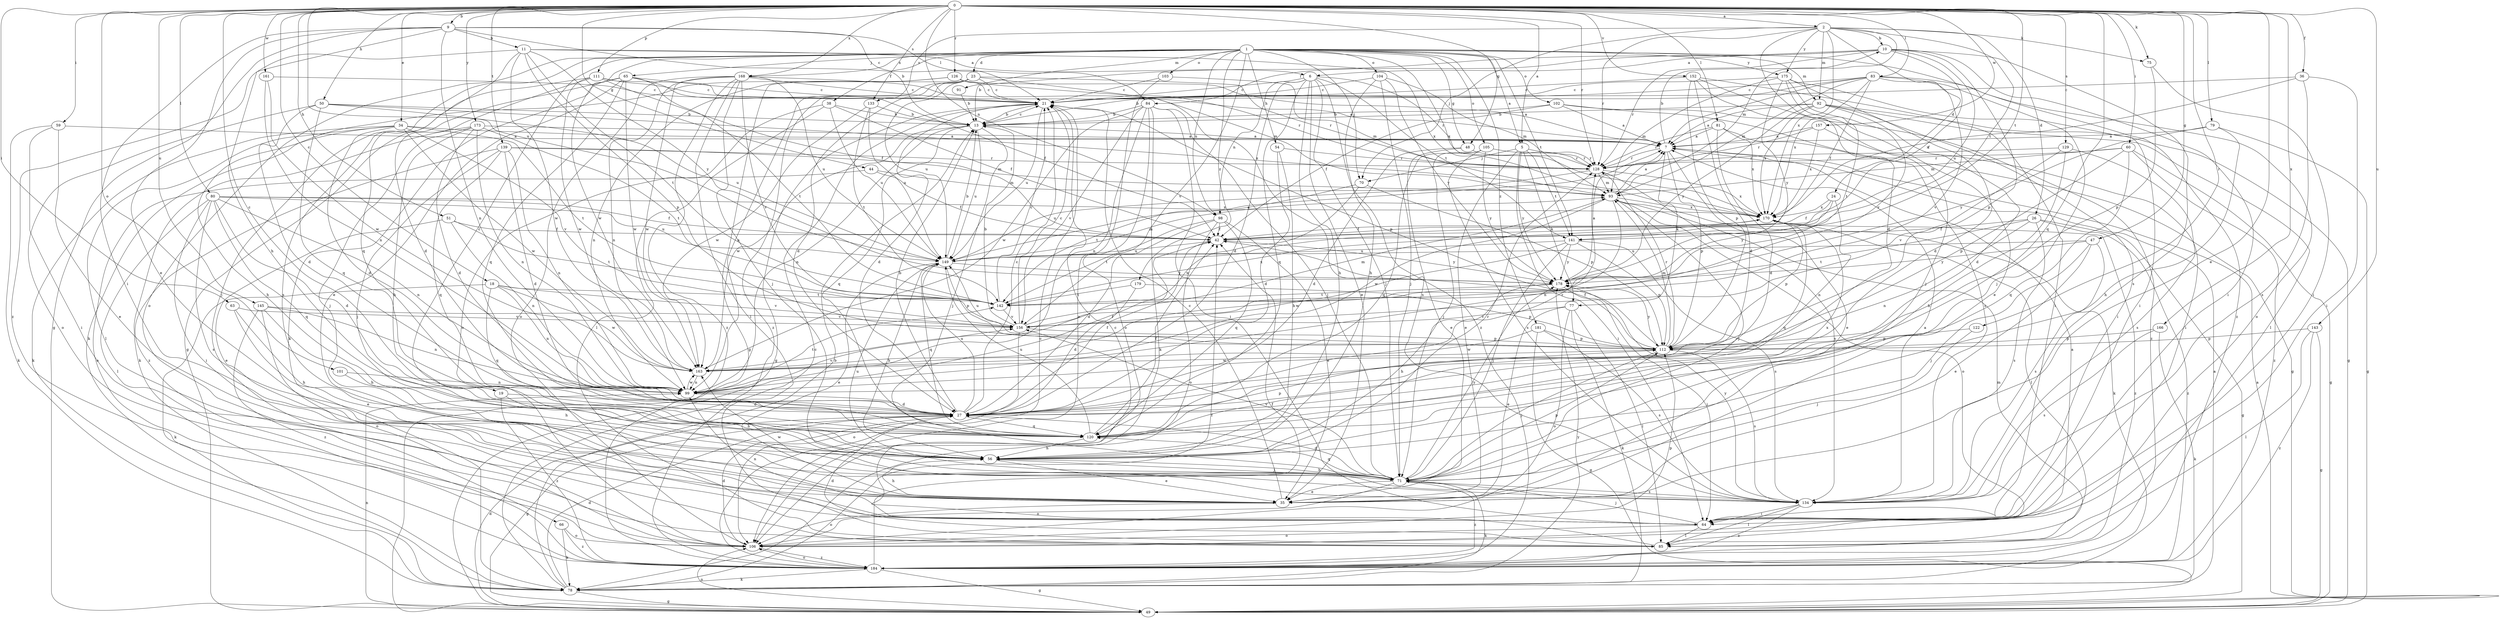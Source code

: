 strict digraph  {
0;
1;
2;
5;
6;
7;
9;
10;
11;
13;
18;
19;
21;
23;
24;
26;
27;
34;
35;
36;
38;
42;
44;
47;
48;
49;
50;
51;
54;
56;
59;
60;
63;
64;
65;
66;
70;
71;
75;
77;
78;
79;
80;
81;
83;
84;
85;
91;
92;
93;
98;
99;
101;
102;
103;
104;
105;
106;
111;
112;
120;
122;
126;
128;
129;
133;
134;
139;
141;
142;
143;
145;
149;
152;
156;
157;
161;
163;
166;
168;
170;
173;
175;
178;
179;
181;
184;
0 -> 2  [label=a];
0 -> 5  [label=a];
0 -> 9  [label=b];
0 -> 18  [label=c];
0 -> 19  [label=c];
0 -> 34  [label=e];
0 -> 35  [label=e];
0 -> 36  [label=f];
0 -> 44  [label=g];
0 -> 47  [label=g];
0 -> 48  [label=g];
0 -> 50  [label=h];
0 -> 51  [label=h];
0 -> 59  [label=i];
0 -> 60  [label=i];
0 -> 63  [label=i];
0 -> 75  [label=k];
0 -> 79  [label=l];
0 -> 80  [label=l];
0 -> 81  [label=l];
0 -> 83  [label=l];
0 -> 98  [label=n];
0 -> 101  [label=o];
0 -> 111  [label=p];
0 -> 120  [label=q];
0 -> 122  [label=r];
0 -> 126  [label=r];
0 -> 128  [label=r];
0 -> 129  [label=s];
0 -> 133  [label=s];
0 -> 139  [label=t];
0 -> 141  [label=t];
0 -> 143  [label=u];
0 -> 145  [label=u];
0 -> 149  [label=u];
0 -> 152  [label=v];
0 -> 157  [label=w];
0 -> 161  [label=w];
0 -> 166  [label=x];
0 -> 168  [label=x];
0 -> 173  [label=y];
1 -> 5  [label=a];
1 -> 19  [label=c];
1 -> 23  [label=d];
1 -> 38  [label=f];
1 -> 48  [label=g];
1 -> 54  [label=h];
1 -> 65  [label=j];
1 -> 66  [label=j];
1 -> 70  [label=j];
1 -> 91  [label=m];
1 -> 92  [label=m];
1 -> 98  [label=n];
1 -> 102  [label=o];
1 -> 103  [label=o];
1 -> 104  [label=o];
1 -> 105  [label=o];
1 -> 106  [label=o];
1 -> 141  [label=t];
1 -> 156  [label=v];
1 -> 163  [label=w];
1 -> 168  [label=x];
1 -> 170  [label=x];
1 -> 175  [label=y];
1 -> 179  [label=z];
1 -> 181  [label=z];
1 -> 184  [label=z];
2 -> 10  [label=b];
2 -> 24  [label=d];
2 -> 26  [label=d];
2 -> 27  [label=d];
2 -> 70  [label=j];
2 -> 75  [label=k];
2 -> 92  [label=m];
2 -> 93  [label=m];
2 -> 128  [label=r];
2 -> 133  [label=s];
2 -> 141  [label=t];
2 -> 170  [label=x];
2 -> 175  [label=y];
5 -> 35  [label=e];
5 -> 64  [label=i];
5 -> 70  [label=j];
5 -> 77  [label=k];
5 -> 128  [label=r];
5 -> 141  [label=t];
5 -> 178  [label=y];
6 -> 21  [label=c];
6 -> 27  [label=d];
6 -> 35  [label=e];
6 -> 56  [label=h];
6 -> 71  [label=j];
6 -> 98  [label=n];
6 -> 120  [label=q];
6 -> 128  [label=r];
6 -> 141  [label=t];
6 -> 184  [label=z];
7 -> 10  [label=b];
7 -> 35  [label=e];
7 -> 77  [label=k];
7 -> 112  [label=p];
7 -> 128  [label=r];
9 -> 11  [label=b];
9 -> 13  [label=b];
9 -> 21  [label=c];
9 -> 35  [label=e];
9 -> 49  [label=g];
9 -> 56  [label=h];
9 -> 64  [label=i];
9 -> 84  [label=l];
9 -> 99  [label=n];
10 -> 6  [label=a];
10 -> 13  [label=b];
10 -> 42  [label=f];
10 -> 64  [label=i];
10 -> 84  [label=l];
10 -> 112  [label=p];
10 -> 128  [label=r];
10 -> 134  [label=s];
10 -> 149  [label=u];
11 -> 6  [label=a];
11 -> 112  [label=p];
11 -> 120  [label=q];
11 -> 142  [label=t];
11 -> 163  [label=w];
11 -> 170  [label=x];
11 -> 178  [label=y];
11 -> 184  [label=z];
13 -> 7  [label=a];
13 -> 21  [label=c];
13 -> 71  [label=j];
13 -> 99  [label=n];
13 -> 120  [label=q];
13 -> 149  [label=u];
13 -> 163  [label=w];
18 -> 78  [label=k];
18 -> 99  [label=n];
18 -> 120  [label=q];
18 -> 142  [label=t];
18 -> 156  [label=v];
18 -> 163  [label=w];
19 -> 27  [label=d];
19 -> 56  [label=h];
19 -> 184  [label=z];
21 -> 13  [label=b];
21 -> 27  [label=d];
21 -> 49  [label=g];
21 -> 112  [label=p];
21 -> 149  [label=u];
23 -> 21  [label=c];
23 -> 27  [label=d];
23 -> 49  [label=g];
23 -> 99  [label=n];
23 -> 128  [label=r];
23 -> 134  [label=s];
23 -> 149  [label=u];
23 -> 184  [label=z];
24 -> 42  [label=f];
24 -> 99  [label=n];
24 -> 170  [label=x];
24 -> 178  [label=y];
26 -> 42  [label=f];
26 -> 49  [label=g];
26 -> 99  [label=n];
26 -> 134  [label=s];
26 -> 142  [label=t];
26 -> 184  [label=z];
27 -> 13  [label=b];
27 -> 21  [label=c];
27 -> 42  [label=f];
27 -> 49  [label=g];
27 -> 120  [label=q];
27 -> 128  [label=r];
27 -> 149  [label=u];
34 -> 7  [label=a];
34 -> 27  [label=d];
34 -> 56  [label=h];
34 -> 78  [label=k];
34 -> 85  [label=l];
34 -> 142  [label=t];
34 -> 156  [label=v];
34 -> 163  [label=w];
35 -> 21  [label=c];
35 -> 56  [label=h];
35 -> 106  [label=o];
36 -> 21  [label=c];
36 -> 64  [label=i];
36 -> 134  [label=s];
36 -> 170  [label=x];
38 -> 13  [label=b];
38 -> 42  [label=f];
38 -> 85  [label=l];
38 -> 106  [label=o];
38 -> 149  [label=u];
42 -> 149  [label=u];
42 -> 178  [label=y];
44 -> 42  [label=f];
44 -> 93  [label=m];
44 -> 106  [label=o];
47 -> 35  [label=e];
47 -> 71  [label=j];
47 -> 134  [label=s];
47 -> 149  [label=u];
47 -> 178  [label=y];
48 -> 27  [label=d];
48 -> 35  [label=e];
48 -> 128  [label=r];
49 -> 7  [label=a];
49 -> 27  [label=d];
49 -> 99  [label=n];
49 -> 106  [label=o];
50 -> 13  [label=b];
50 -> 27  [label=d];
50 -> 106  [label=o];
50 -> 120  [label=q];
50 -> 149  [label=u];
50 -> 170  [label=x];
51 -> 35  [label=e];
51 -> 42  [label=f];
51 -> 99  [label=n];
51 -> 142  [label=t];
54 -> 27  [label=d];
54 -> 56  [label=h];
54 -> 128  [label=r];
56 -> 35  [label=e];
56 -> 71  [label=j];
56 -> 128  [label=r];
59 -> 7  [label=a];
59 -> 35  [label=e];
59 -> 64  [label=i];
59 -> 78  [label=k];
60 -> 49  [label=g];
60 -> 93  [label=m];
60 -> 112  [label=p];
60 -> 120  [label=q];
60 -> 128  [label=r];
60 -> 184  [label=z];
63 -> 35  [label=e];
63 -> 56  [label=h];
63 -> 156  [label=v];
64 -> 71  [label=j];
64 -> 85  [label=l];
64 -> 99  [label=n];
64 -> 106  [label=o];
65 -> 21  [label=c];
65 -> 35  [label=e];
65 -> 42  [label=f];
65 -> 49  [label=g];
65 -> 78  [label=k];
65 -> 120  [label=q];
65 -> 142  [label=t];
65 -> 163  [label=w];
66 -> 78  [label=k];
66 -> 106  [label=o];
66 -> 184  [label=z];
70 -> 112  [label=p];
70 -> 142  [label=t];
70 -> 163  [label=w];
71 -> 27  [label=d];
71 -> 35  [label=e];
71 -> 56  [label=h];
71 -> 78  [label=k];
71 -> 106  [label=o];
71 -> 112  [label=p];
71 -> 120  [label=q];
71 -> 134  [label=s];
71 -> 149  [label=u];
71 -> 156  [label=v];
71 -> 178  [label=y];
71 -> 184  [label=z];
75 -> 64  [label=i];
75 -> 112  [label=p];
77 -> 35  [label=e];
77 -> 78  [label=k];
77 -> 85  [label=l];
77 -> 106  [label=o];
77 -> 156  [label=v];
78 -> 7  [label=a];
78 -> 13  [label=b];
78 -> 21  [label=c];
78 -> 27  [label=d];
78 -> 42  [label=f];
78 -> 49  [label=g];
78 -> 178  [label=y];
79 -> 7  [label=a];
79 -> 49  [label=g];
79 -> 56  [label=h];
79 -> 178  [label=y];
80 -> 27  [label=d];
80 -> 42  [label=f];
80 -> 64  [label=i];
80 -> 85  [label=l];
80 -> 99  [label=n];
80 -> 120  [label=q];
80 -> 134  [label=s];
80 -> 149  [label=u];
80 -> 170  [label=x];
81 -> 7  [label=a];
81 -> 27  [label=d];
81 -> 49  [label=g];
81 -> 128  [label=r];
81 -> 170  [label=x];
83 -> 7  [label=a];
83 -> 13  [label=b];
83 -> 21  [label=c];
83 -> 42  [label=f];
83 -> 71  [label=j];
83 -> 93  [label=m];
83 -> 106  [label=o];
83 -> 156  [label=v];
83 -> 170  [label=x];
84 -> 13  [label=b];
84 -> 64  [label=i];
84 -> 71  [label=j];
84 -> 78  [label=k];
84 -> 99  [label=n];
84 -> 106  [label=o];
84 -> 156  [label=v];
84 -> 163  [label=w];
85 -> 7  [label=a];
85 -> 21  [label=c];
85 -> 27  [label=d];
91 -> 13  [label=b];
92 -> 7  [label=a];
92 -> 13  [label=b];
92 -> 27  [label=d];
92 -> 49  [label=g];
92 -> 64  [label=i];
92 -> 85  [label=l];
92 -> 170  [label=x];
92 -> 178  [label=y];
93 -> 7  [label=a];
93 -> 71  [label=j];
93 -> 78  [label=k];
93 -> 99  [label=n];
93 -> 106  [label=o];
93 -> 163  [label=w];
93 -> 170  [label=x];
98 -> 27  [label=d];
98 -> 35  [label=e];
98 -> 42  [label=f];
98 -> 106  [label=o];
98 -> 120  [label=q];
98 -> 142  [label=t];
99 -> 27  [label=d];
99 -> 42  [label=f];
99 -> 142  [label=t];
99 -> 156  [label=v];
99 -> 163  [label=w];
101 -> 56  [label=h];
101 -> 99  [label=n];
102 -> 7  [label=a];
102 -> 13  [label=b];
102 -> 42  [label=f];
102 -> 134  [label=s];
102 -> 184  [label=z];
103 -> 21  [label=c];
103 -> 93  [label=m];
103 -> 106  [label=o];
104 -> 21  [label=c];
104 -> 56  [label=h];
104 -> 71  [label=j];
104 -> 93  [label=m];
104 -> 178  [label=y];
105 -> 71  [label=j];
105 -> 120  [label=q];
105 -> 128  [label=r];
105 -> 134  [label=s];
105 -> 178  [label=y];
106 -> 27  [label=d];
106 -> 112  [label=p];
106 -> 184  [label=z];
111 -> 7  [label=a];
111 -> 21  [label=c];
111 -> 27  [label=d];
111 -> 42  [label=f];
111 -> 134  [label=s];
111 -> 163  [label=w];
112 -> 42  [label=f];
112 -> 71  [label=j];
112 -> 93  [label=m];
112 -> 128  [label=r];
112 -> 134  [label=s];
112 -> 149  [label=u];
112 -> 163  [label=w];
112 -> 178  [label=y];
120 -> 42  [label=f];
120 -> 56  [label=h];
120 -> 112  [label=p];
120 -> 149  [label=u];
120 -> 170  [label=x];
122 -> 71  [label=j];
122 -> 112  [label=p];
126 -> 7  [label=a];
126 -> 21  [label=c];
126 -> 78  [label=k];
126 -> 99  [label=n];
126 -> 128  [label=r];
128 -> 93  [label=m];
128 -> 134  [label=s];
128 -> 149  [label=u];
128 -> 170  [label=x];
129 -> 56  [label=h];
129 -> 128  [label=r];
129 -> 134  [label=s];
129 -> 156  [label=v];
133 -> 13  [label=b];
133 -> 142  [label=t];
133 -> 149  [label=u];
133 -> 163  [label=w];
134 -> 7  [label=a];
134 -> 64  [label=i];
134 -> 85  [label=l];
134 -> 163  [label=w];
134 -> 178  [label=y];
134 -> 184  [label=z];
139 -> 27  [label=d];
139 -> 71  [label=j];
139 -> 93  [label=m];
139 -> 99  [label=n];
139 -> 120  [label=q];
139 -> 128  [label=r];
139 -> 184  [label=z];
141 -> 71  [label=j];
141 -> 112  [label=p];
141 -> 134  [label=s];
141 -> 149  [label=u];
141 -> 163  [label=w];
141 -> 178  [label=y];
142 -> 21  [label=c];
142 -> 156  [label=v];
142 -> 170  [label=x];
143 -> 49  [label=g];
143 -> 85  [label=l];
143 -> 112  [label=p];
143 -> 184  [label=z];
145 -> 56  [label=h];
145 -> 99  [label=n];
145 -> 106  [label=o];
145 -> 156  [label=v];
145 -> 184  [label=z];
149 -> 7  [label=a];
149 -> 13  [label=b];
149 -> 35  [label=e];
149 -> 56  [label=h];
149 -> 93  [label=m];
149 -> 112  [label=p];
149 -> 120  [label=q];
149 -> 178  [label=y];
152 -> 21  [label=c];
152 -> 27  [label=d];
152 -> 35  [label=e];
152 -> 64  [label=i];
152 -> 71  [label=j];
152 -> 112  [label=p];
156 -> 13  [label=b];
156 -> 21  [label=c];
156 -> 93  [label=m];
156 -> 106  [label=o];
156 -> 112  [label=p];
157 -> 7  [label=a];
157 -> 64  [label=i];
157 -> 128  [label=r];
157 -> 170  [label=x];
161 -> 21  [label=c];
161 -> 99  [label=n];
161 -> 163  [label=w];
163 -> 99  [label=n];
166 -> 78  [label=k];
166 -> 112  [label=p];
166 -> 134  [label=s];
168 -> 21  [label=c];
168 -> 71  [label=j];
168 -> 85  [label=l];
168 -> 93  [label=m];
168 -> 99  [label=n];
168 -> 106  [label=o];
168 -> 149  [label=u];
168 -> 156  [label=v];
168 -> 163  [label=w];
168 -> 184  [label=z];
170 -> 42  [label=f];
170 -> 85  [label=l];
170 -> 112  [label=p];
170 -> 120  [label=q];
170 -> 184  [label=z];
173 -> 7  [label=a];
173 -> 27  [label=d];
173 -> 56  [label=h];
173 -> 71  [label=j];
173 -> 78  [label=k];
173 -> 99  [label=n];
173 -> 142  [label=t];
175 -> 21  [label=c];
175 -> 27  [label=d];
175 -> 64  [label=i];
175 -> 93  [label=m];
175 -> 142  [label=t];
175 -> 156  [label=v];
175 -> 178  [label=y];
178 -> 7  [label=a];
178 -> 56  [label=h];
178 -> 64  [label=i];
178 -> 142  [label=t];
179 -> 27  [label=d];
179 -> 112  [label=p];
179 -> 142  [label=t];
181 -> 49  [label=g];
181 -> 112  [label=p];
181 -> 134  [label=s];
181 -> 163  [label=w];
184 -> 21  [label=c];
184 -> 42  [label=f];
184 -> 49  [label=g];
184 -> 78  [label=k];
184 -> 93  [label=m];
184 -> 106  [label=o];
}
